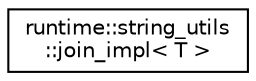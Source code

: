 digraph "Graphical Class Hierarchy"
{
 // LATEX_PDF_SIZE
  edge [fontname="Helvetica",fontsize="10",labelfontname="Helvetica",labelfontsize="10"];
  node [fontname="Helvetica",fontsize="10",shape=record];
  rankdir="LR";
  Node0 [label="runtime::string_utils\l::join_impl\< T \>",height=0.2,width=0.4,color="black", fillcolor="white", style="filled",URL="$structruntime_1_1string__utils_1_1join__impl.html",tooltip=" "];
}
